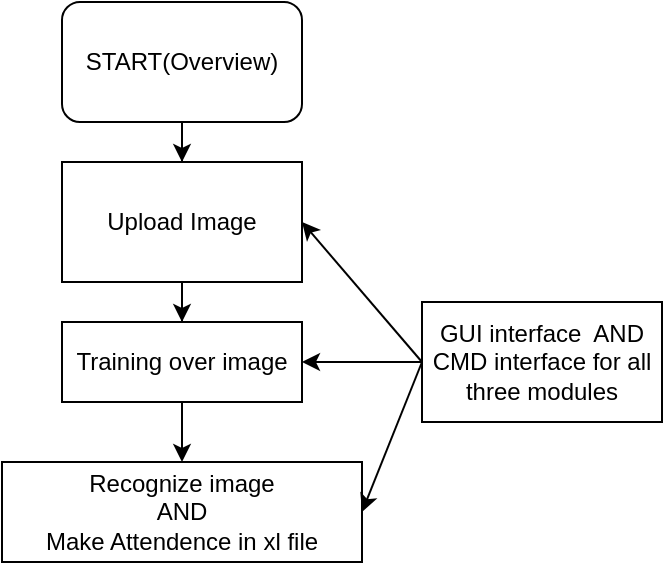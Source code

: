 <mxfile version="13.6.4" type="github">
  <diagram id="DeR9rM6bUBlWCbhCrorO" name="Page-1">
    <mxGraphModel dx="782" dy="507" grid="1" gridSize="10" guides="1" tooltips="1" connect="1" arrows="1" fold="1" page="1" pageScale="1" pageWidth="850" pageHeight="1100" background="none" math="0" shadow="0">
      <root>
        <mxCell id="0" />
        <mxCell id="1" parent="0" />
        <mxCell id="cTkcIqw-YA_uff6Iq8nk-3" value="" style="edgeStyle=orthogonalEdgeStyle;rounded=0;orthogonalLoop=1;jettySize=auto;html=1;" parent="1" source="cTkcIqw-YA_uff6Iq8nk-1" target="cTkcIqw-YA_uff6Iq8nk-2" edge="1">
          <mxGeometry relative="1" as="geometry" />
        </mxCell>
        <mxCell id="cTkcIqw-YA_uff6Iq8nk-1" value="&lt;font style=&quot;font-size: 12px&quot;&gt;Upload Image&lt;/font&gt;" style="rounded=0;whiteSpace=wrap;html=1;" parent="1" vertex="1">
          <mxGeometry x="330" y="80" width="120" height="60" as="geometry" />
        </mxCell>
        <mxCell id="cTkcIqw-YA_uff6Iq8nk-5" value="" style="edgeStyle=orthogonalEdgeStyle;rounded=0;orthogonalLoop=1;jettySize=auto;html=1;" parent="1" source="cTkcIqw-YA_uff6Iq8nk-2" target="cTkcIqw-YA_uff6Iq8nk-4" edge="1">
          <mxGeometry relative="1" as="geometry" />
        </mxCell>
        <mxCell id="cTkcIqw-YA_uff6Iq8nk-2" value="&lt;font style=&quot;font-size: 12px&quot;&gt;Training over image&lt;/font&gt;" style="rounded=0;whiteSpace=wrap;html=1;" parent="1" vertex="1">
          <mxGeometry x="330" y="160" width="120" height="40" as="geometry" />
        </mxCell>
        <mxCell id="cTkcIqw-YA_uff6Iq8nk-4" value="&lt;font&gt;&lt;font style=&quot;font-size: 12px&quot;&gt;Recognize image&lt;br&gt;AND&lt;br&gt;Make Attendence in xl file&lt;/font&gt;&lt;br&gt;&lt;/font&gt;" style="rounded=0;whiteSpace=wrap;html=1;" parent="1" vertex="1">
          <mxGeometry x="300" y="230" width="180" height="50" as="geometry" />
        </mxCell>
        <mxCell id="-W4_l4ZXTa86B3cA8AKG-1" value="GUI interface&amp;nbsp; AND CMD interface for all three modules" style="rounded=0;whiteSpace=wrap;html=1;" parent="1" vertex="1">
          <mxGeometry x="510" y="150" width="120" height="60" as="geometry" />
        </mxCell>
        <mxCell id="-W4_l4ZXTa86B3cA8AKG-2" value="" style="endArrow=classic;html=1;exitX=0;exitY=0.5;exitDx=0;exitDy=0;entryX=1;entryY=0.5;entryDx=0;entryDy=0;" parent="1" source="-W4_l4ZXTa86B3cA8AKG-1" target="cTkcIqw-YA_uff6Iq8nk-1" edge="1">
          <mxGeometry width="50" height="50" relative="1" as="geometry">
            <mxPoint x="530" y="140" as="sourcePoint" />
            <mxPoint x="580" y="90" as="targetPoint" />
          </mxGeometry>
        </mxCell>
        <mxCell id="-W4_l4ZXTa86B3cA8AKG-3" value="" style="endArrow=classic;html=1;exitX=0;exitY=0.5;exitDx=0;exitDy=0;entryX=1;entryY=0.5;entryDx=0;entryDy=0;" parent="1" source="-W4_l4ZXTa86B3cA8AKG-1" target="cTkcIqw-YA_uff6Iq8nk-2" edge="1">
          <mxGeometry width="50" height="50" relative="1" as="geometry">
            <mxPoint x="520" y="330" as="sourcePoint" />
            <mxPoint x="570" y="280" as="targetPoint" />
          </mxGeometry>
        </mxCell>
        <mxCell id="-W4_l4ZXTa86B3cA8AKG-4" value="" style="endArrow=classic;html=1;entryX=1;entryY=0.5;entryDx=0;entryDy=0;exitX=0;exitY=0.5;exitDx=0;exitDy=0;" parent="1" target="cTkcIqw-YA_uff6Iq8nk-4" edge="1" source="-W4_l4ZXTa86B3cA8AKG-1">
          <mxGeometry width="50" height="50" relative="1" as="geometry">
            <mxPoint x="570" y="230" as="sourcePoint" />
            <mxPoint x="570" y="310" as="targetPoint" />
          </mxGeometry>
        </mxCell>
        <mxCell id="9qZYTpHA9qTAEmaXWl2o-2" style="edgeStyle=orthogonalEdgeStyle;rounded=0;orthogonalLoop=1;jettySize=auto;html=1;entryX=0.5;entryY=0;entryDx=0;entryDy=0;" edge="1" parent="1" source="9qZYTpHA9qTAEmaXWl2o-1" target="cTkcIqw-YA_uff6Iq8nk-1">
          <mxGeometry relative="1" as="geometry" />
        </mxCell>
        <mxCell id="9qZYTpHA9qTAEmaXWl2o-1" value="START(Overview)" style="rounded=1;whiteSpace=wrap;html=1;" vertex="1" parent="1">
          <mxGeometry x="330" width="120" height="60" as="geometry" />
        </mxCell>
      </root>
    </mxGraphModel>
  </diagram>
</mxfile>
